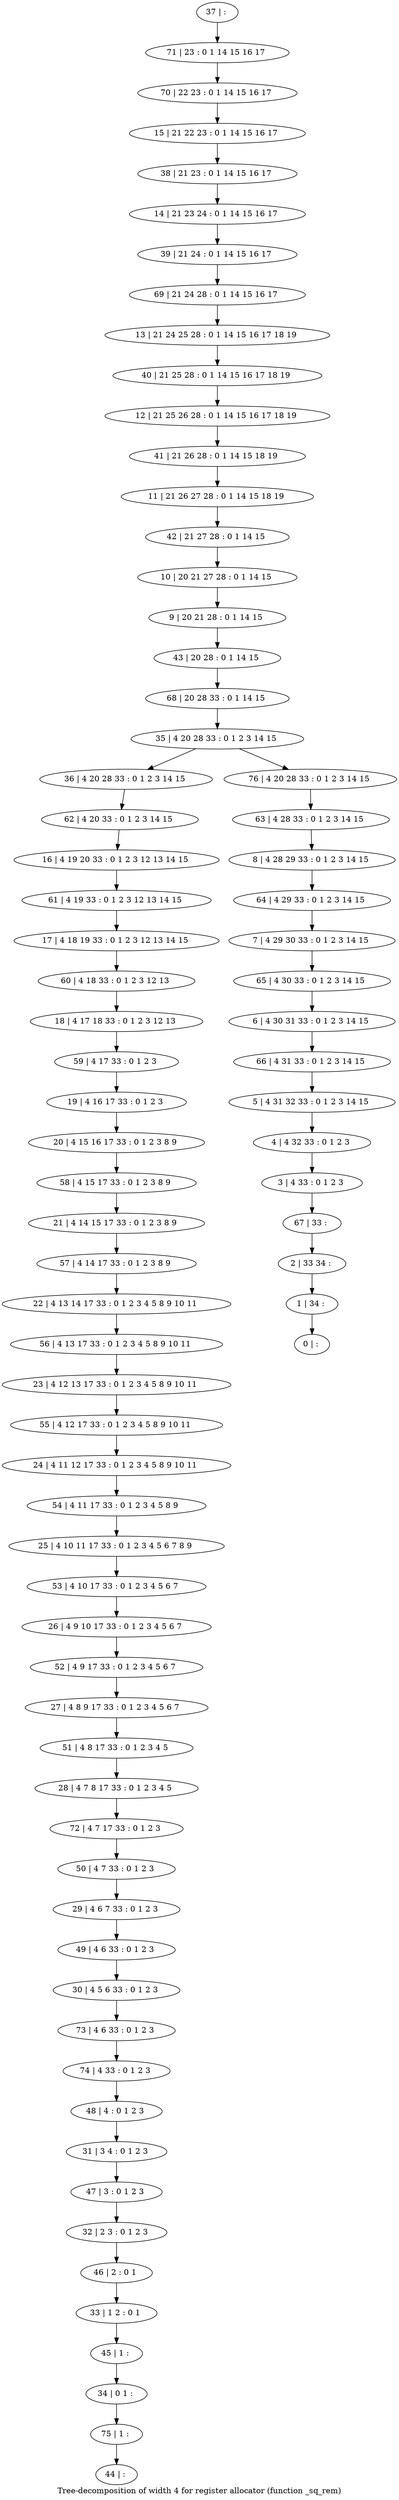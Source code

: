 digraph G {
graph [label="Tree-decomposition of width 4 for register allocator (function _sq_rem)"]
0[label="0 | : "];
1[label="1 | 34 : "];
2[label="2 | 33 34 : "];
3[label="3 | 4 33 : 0 1 2 3 "];
4[label="4 | 4 32 33 : 0 1 2 3 "];
5[label="5 | 4 31 32 33 : 0 1 2 3 14 15 "];
6[label="6 | 4 30 31 33 : 0 1 2 3 14 15 "];
7[label="7 | 4 29 30 33 : 0 1 2 3 14 15 "];
8[label="8 | 4 28 29 33 : 0 1 2 3 14 15 "];
9[label="9 | 20 21 28 : 0 1 14 15 "];
10[label="10 | 20 21 27 28 : 0 1 14 15 "];
11[label="11 | 21 26 27 28 : 0 1 14 15 18 19 "];
12[label="12 | 21 25 26 28 : 0 1 14 15 16 17 18 19 "];
13[label="13 | 21 24 25 28 : 0 1 14 15 16 17 18 19 "];
14[label="14 | 21 23 24 : 0 1 14 15 16 17 "];
15[label="15 | 21 22 23 : 0 1 14 15 16 17 "];
16[label="16 | 4 19 20 33 : 0 1 2 3 12 13 14 15 "];
17[label="17 | 4 18 19 33 : 0 1 2 3 12 13 14 15 "];
18[label="18 | 4 17 18 33 : 0 1 2 3 12 13 "];
19[label="19 | 4 16 17 33 : 0 1 2 3 "];
20[label="20 | 4 15 16 17 33 : 0 1 2 3 8 9 "];
21[label="21 | 4 14 15 17 33 : 0 1 2 3 8 9 "];
22[label="22 | 4 13 14 17 33 : 0 1 2 3 4 5 8 9 10 11 "];
23[label="23 | 4 12 13 17 33 : 0 1 2 3 4 5 8 9 10 11 "];
24[label="24 | 4 11 12 17 33 : 0 1 2 3 4 5 8 9 10 11 "];
25[label="25 | 4 10 11 17 33 : 0 1 2 3 4 5 6 7 8 9 "];
26[label="26 | 4 9 10 17 33 : 0 1 2 3 4 5 6 7 "];
27[label="27 | 4 8 9 17 33 : 0 1 2 3 4 5 6 7 "];
28[label="28 | 4 7 8 17 33 : 0 1 2 3 4 5 "];
29[label="29 | 4 6 7 33 : 0 1 2 3 "];
30[label="30 | 4 5 6 33 : 0 1 2 3 "];
31[label="31 | 3 4 : 0 1 2 3 "];
32[label="32 | 2 3 : 0 1 2 3 "];
33[label="33 | 1 2 : 0 1 "];
34[label="34 | 0 1 : "];
35[label="35 | 4 20 28 33 : 0 1 2 3 14 15 "];
36[label="36 | 4 20 28 33 : 0 1 2 3 14 15 "];
37[label="37 | : "];
38[label="38 | 21 23 : 0 1 14 15 16 17 "];
39[label="39 | 21 24 : 0 1 14 15 16 17 "];
40[label="40 | 21 25 28 : 0 1 14 15 16 17 18 19 "];
41[label="41 | 21 26 28 : 0 1 14 15 18 19 "];
42[label="42 | 21 27 28 : 0 1 14 15 "];
43[label="43 | 20 28 : 0 1 14 15 "];
44[label="44 | : "];
45[label="45 | 1 : "];
46[label="46 | 2 : 0 1 "];
47[label="47 | 3 : 0 1 2 3 "];
48[label="48 | 4 : 0 1 2 3 "];
49[label="49 | 4 6 33 : 0 1 2 3 "];
50[label="50 | 4 7 33 : 0 1 2 3 "];
51[label="51 | 4 8 17 33 : 0 1 2 3 4 5 "];
52[label="52 | 4 9 17 33 : 0 1 2 3 4 5 6 7 "];
53[label="53 | 4 10 17 33 : 0 1 2 3 4 5 6 7 "];
54[label="54 | 4 11 17 33 : 0 1 2 3 4 5 8 9 "];
55[label="55 | 4 12 17 33 : 0 1 2 3 4 5 8 9 10 11 "];
56[label="56 | 4 13 17 33 : 0 1 2 3 4 5 8 9 10 11 "];
57[label="57 | 4 14 17 33 : 0 1 2 3 8 9 "];
58[label="58 | 4 15 17 33 : 0 1 2 3 8 9 "];
59[label="59 | 4 17 33 : 0 1 2 3 "];
60[label="60 | 4 18 33 : 0 1 2 3 12 13 "];
61[label="61 | 4 19 33 : 0 1 2 3 12 13 14 15 "];
62[label="62 | 4 20 33 : 0 1 2 3 14 15 "];
63[label="63 | 4 28 33 : 0 1 2 3 14 15 "];
64[label="64 | 4 29 33 : 0 1 2 3 14 15 "];
65[label="65 | 4 30 33 : 0 1 2 3 14 15 "];
66[label="66 | 4 31 33 : 0 1 2 3 14 15 "];
67[label="67 | 33 : "];
68[label="68 | 20 28 33 : 0 1 14 15 "];
69[label="69 | 21 24 28 : 0 1 14 15 16 17 "];
70[label="70 | 22 23 : 0 1 14 15 16 17 "];
71[label="71 | 23 : 0 1 14 15 16 17 "];
72[label="72 | 4 7 17 33 : 0 1 2 3 "];
73[label="73 | 4 6 33 : 0 1 2 3 "];
74[label="74 | 4 33 : 0 1 2 3 "];
75[label="75 | 1 : "];
76[label="76 | 4 20 28 33 : 0 1 2 3 14 15 "];
19->20 ;
45->34 ;
33->45 ;
46->33 ;
32->46 ;
47->32 ;
31->47 ;
48->31 ;
49->30 ;
29->49 ;
50->29 ;
51->28 ;
27->51 ;
52->27 ;
26->52 ;
53->26 ;
25->53 ;
54->25 ;
24->54 ;
55->24 ;
23->55 ;
56->23 ;
22->56 ;
57->22 ;
21->57 ;
58->21 ;
20->58 ;
59->19 ;
18->59 ;
60->18 ;
17->60 ;
61->17 ;
16->61 ;
62->16 ;
36->62 ;
72->50 ;
28->72 ;
30->73 ;
74->48 ;
73->74 ;
75->44 ;
34->75 ;
37->71 ;
71->70 ;
70->15 ;
15->38 ;
38->14 ;
14->39 ;
39->69 ;
69->13 ;
13->40 ;
40->12 ;
12->41 ;
41->11 ;
11->42 ;
42->10 ;
10->9 ;
9->43 ;
43->68 ;
68->35 ;
63->8 ;
8->64 ;
64->7 ;
7->65 ;
65->6 ;
6->66 ;
66->5 ;
5->4 ;
4->3 ;
3->67 ;
67->2 ;
2->1 ;
1->0 ;
76->63 ;
35->36 ;
35->76 ;
}
